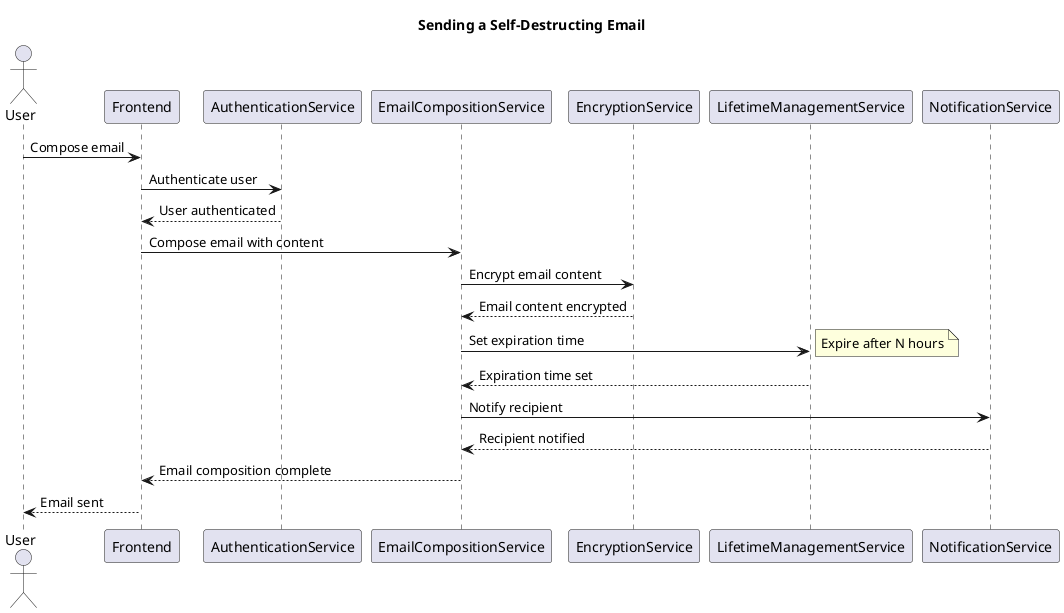   @startuml
  title Sending a Self-Destructing Email

  actor User
  participant Frontend
  participant AuthenticationService
  participant EmailCompositionService
  participant EncryptionService
  participant LifetimeManagementService
  participant NotificationService

  User -> Frontend: Compose email
  Frontend -> AuthenticationService: Authenticate user
  AuthenticationService --> Frontend: User authenticated
  Frontend -> EmailCompositionService: Compose email with content
  EmailCompositionService -> EncryptionService: Encrypt email content
  EncryptionService --> EmailCompositionService: Email content encrypted
  EmailCompositionService -> LifetimeManagementService: Set expiration time
  note right: Expire after N hours
  LifetimeManagementService --> EmailCompositionService: Expiration time set
  EmailCompositionService -> NotificationService: Notify recipient
  NotificationService --> EmailCompositionService: Recipient notified
  EmailCompositionService --> Frontend: Email composition complete
  Frontend --> User: Email sent
  @enduml
